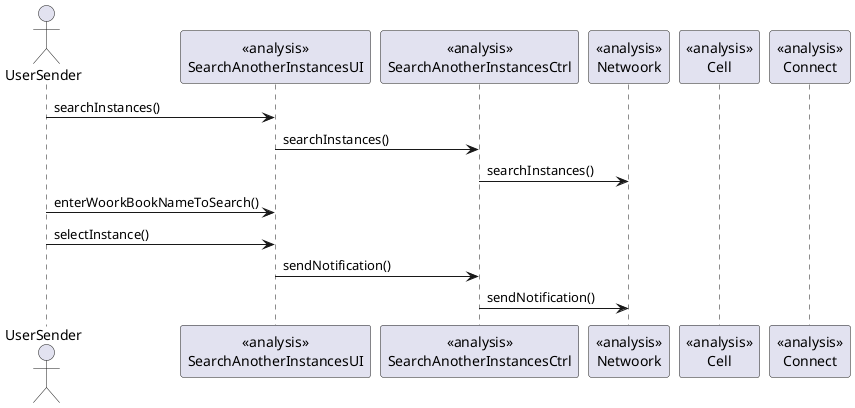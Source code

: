 @startuml doc-files/draft_search_on_another_instances_sender.png
 actor UserSender as User
 participant "<<analysis>>\nSearchAnotherInstancesUI" as UI
 participant "<<analysis>>\nSearchAnotherInstancesCtrl" as ctrl
 participant "<<analysis>>\nNetwoork" as net
 participant "<<analysis>>\nCell" as cell
 participant "<<analysis>>\nConnect" as connect
User -> UI : searchInstances()
UI -> ctrl : searchInstances()
ctrl -> net : searchInstances()
User -> UI : enterWoorkBookNameToSearch()
User -> UI : selectInstance()
UI -> ctrl : sendNotification()
ctrl -> net : sendNotification()
@enduml